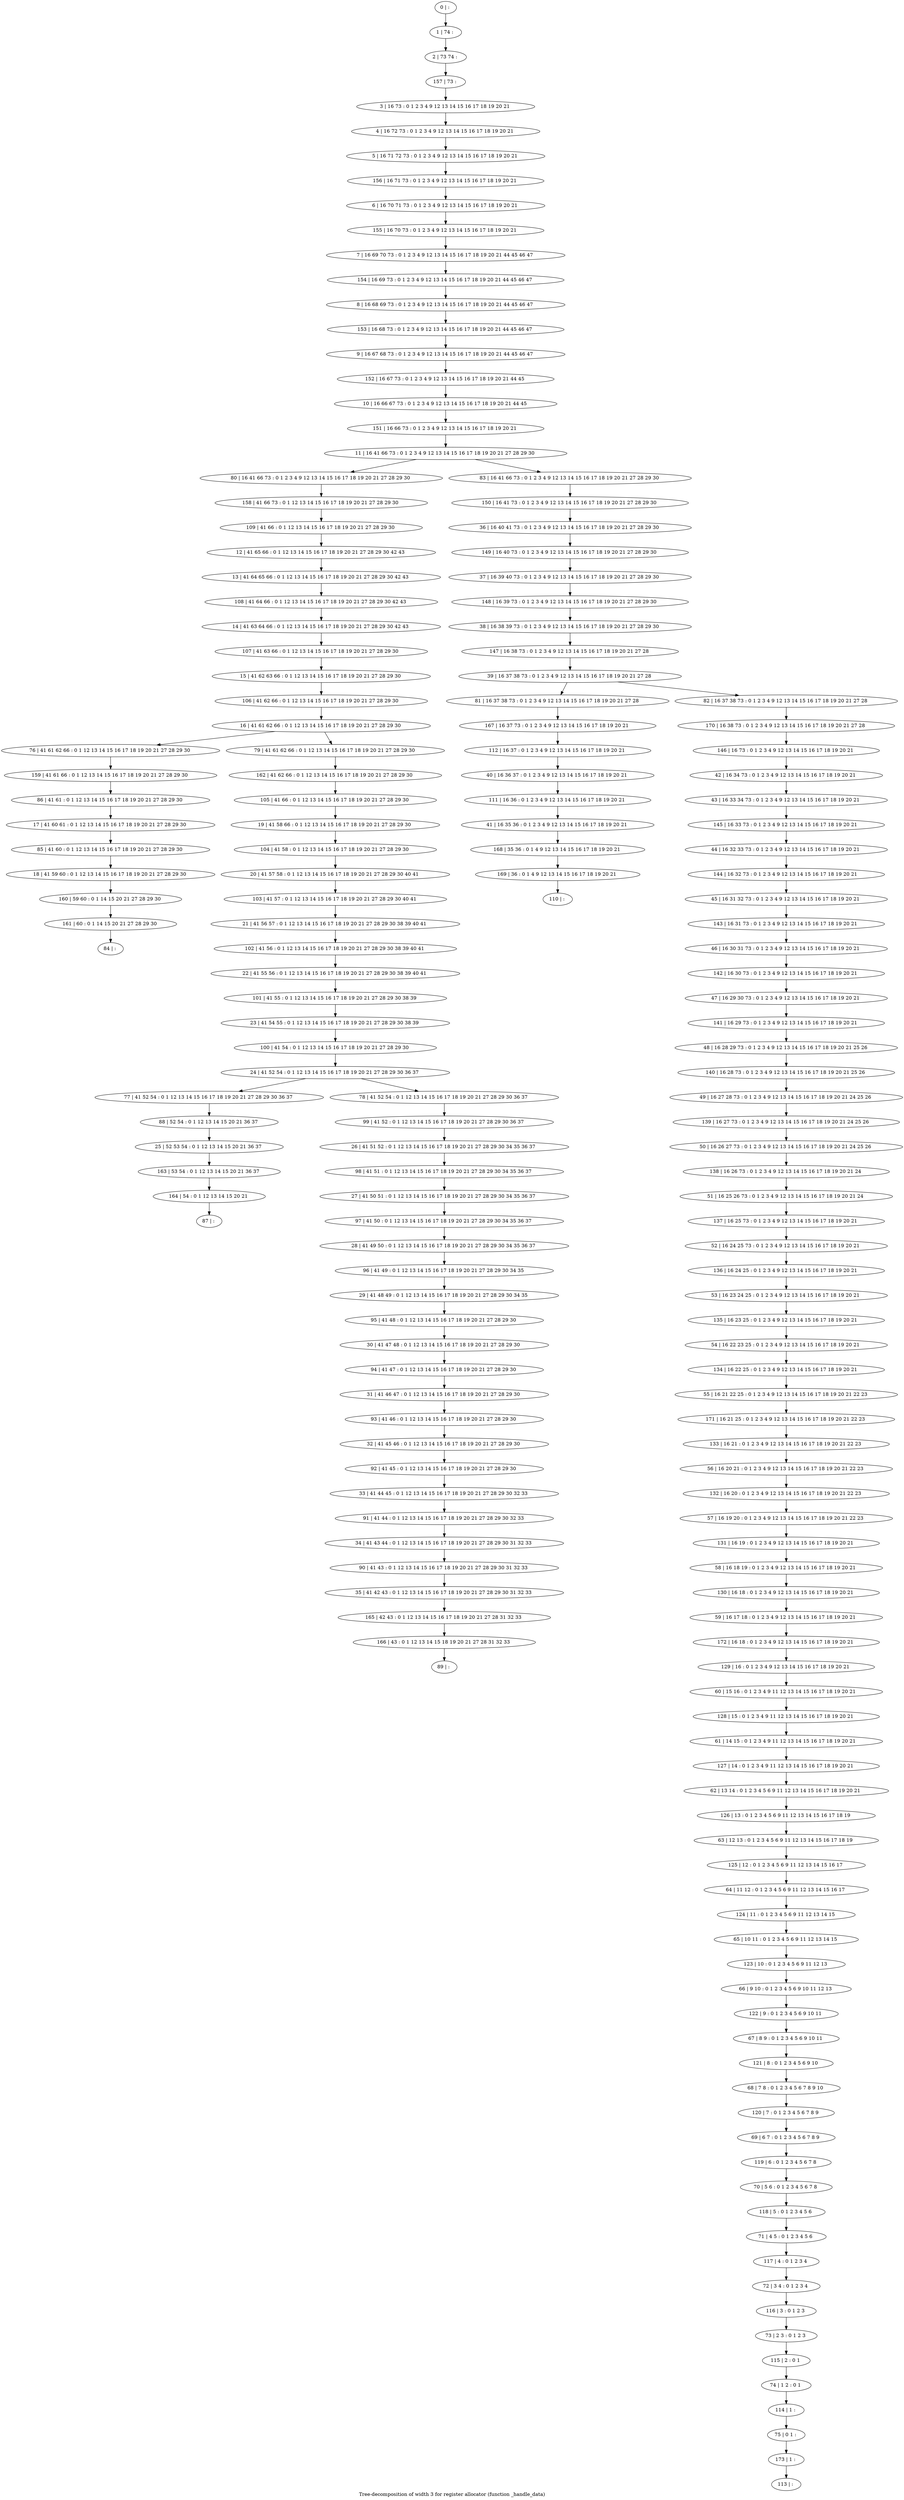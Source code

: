 digraph G {
graph [label="Tree-decomposition of width 3 for register allocator (function _handle_data)"]
0[label="0 | : "];
1[label="1 | 74 : "];
2[label="2 | 73 74 : "];
3[label="3 | 16 73 : 0 1 2 3 4 9 12 13 14 15 16 17 18 19 20 21 "];
4[label="4 | 16 72 73 : 0 1 2 3 4 9 12 13 14 15 16 17 18 19 20 21 "];
5[label="5 | 16 71 72 73 : 0 1 2 3 4 9 12 13 14 15 16 17 18 19 20 21 "];
6[label="6 | 16 70 71 73 : 0 1 2 3 4 9 12 13 14 15 16 17 18 19 20 21 "];
7[label="7 | 16 69 70 73 : 0 1 2 3 4 9 12 13 14 15 16 17 18 19 20 21 44 45 46 47 "];
8[label="8 | 16 68 69 73 : 0 1 2 3 4 9 12 13 14 15 16 17 18 19 20 21 44 45 46 47 "];
9[label="9 | 16 67 68 73 : 0 1 2 3 4 9 12 13 14 15 16 17 18 19 20 21 44 45 46 47 "];
10[label="10 | 16 66 67 73 : 0 1 2 3 4 9 12 13 14 15 16 17 18 19 20 21 44 45 "];
11[label="11 | 16 41 66 73 : 0 1 2 3 4 9 12 13 14 15 16 17 18 19 20 21 27 28 29 30 "];
12[label="12 | 41 65 66 : 0 1 12 13 14 15 16 17 18 19 20 21 27 28 29 30 42 43 "];
13[label="13 | 41 64 65 66 : 0 1 12 13 14 15 16 17 18 19 20 21 27 28 29 30 42 43 "];
14[label="14 | 41 63 64 66 : 0 1 12 13 14 15 16 17 18 19 20 21 27 28 29 30 42 43 "];
15[label="15 | 41 62 63 66 : 0 1 12 13 14 15 16 17 18 19 20 21 27 28 29 30 "];
16[label="16 | 41 61 62 66 : 0 1 12 13 14 15 16 17 18 19 20 21 27 28 29 30 "];
17[label="17 | 41 60 61 : 0 1 12 13 14 15 16 17 18 19 20 21 27 28 29 30 "];
18[label="18 | 41 59 60 : 0 1 12 13 14 15 16 17 18 19 20 21 27 28 29 30 "];
19[label="19 | 41 58 66 : 0 1 12 13 14 15 16 17 18 19 20 21 27 28 29 30 "];
20[label="20 | 41 57 58 : 0 1 12 13 14 15 16 17 18 19 20 21 27 28 29 30 40 41 "];
21[label="21 | 41 56 57 : 0 1 12 13 14 15 16 17 18 19 20 21 27 28 29 30 38 39 40 41 "];
22[label="22 | 41 55 56 : 0 1 12 13 14 15 16 17 18 19 20 21 27 28 29 30 38 39 40 41 "];
23[label="23 | 41 54 55 : 0 1 12 13 14 15 16 17 18 19 20 21 27 28 29 30 38 39 "];
24[label="24 | 41 52 54 : 0 1 12 13 14 15 16 17 18 19 20 21 27 28 29 30 36 37 "];
25[label="25 | 52 53 54 : 0 1 12 13 14 15 20 21 36 37 "];
26[label="26 | 41 51 52 : 0 1 12 13 14 15 16 17 18 19 20 21 27 28 29 30 34 35 36 37 "];
27[label="27 | 41 50 51 : 0 1 12 13 14 15 16 17 18 19 20 21 27 28 29 30 34 35 36 37 "];
28[label="28 | 41 49 50 : 0 1 12 13 14 15 16 17 18 19 20 21 27 28 29 30 34 35 36 37 "];
29[label="29 | 41 48 49 : 0 1 12 13 14 15 16 17 18 19 20 21 27 28 29 30 34 35 "];
30[label="30 | 41 47 48 : 0 1 12 13 14 15 16 17 18 19 20 21 27 28 29 30 "];
31[label="31 | 41 46 47 : 0 1 12 13 14 15 16 17 18 19 20 21 27 28 29 30 "];
32[label="32 | 41 45 46 : 0 1 12 13 14 15 16 17 18 19 20 21 27 28 29 30 "];
33[label="33 | 41 44 45 : 0 1 12 13 14 15 16 17 18 19 20 21 27 28 29 30 32 33 "];
34[label="34 | 41 43 44 : 0 1 12 13 14 15 16 17 18 19 20 21 27 28 29 30 31 32 33 "];
35[label="35 | 41 42 43 : 0 1 12 13 14 15 16 17 18 19 20 21 27 28 29 30 31 32 33 "];
36[label="36 | 16 40 41 73 : 0 1 2 3 4 9 12 13 14 15 16 17 18 19 20 21 27 28 29 30 "];
37[label="37 | 16 39 40 73 : 0 1 2 3 4 9 12 13 14 15 16 17 18 19 20 21 27 28 29 30 "];
38[label="38 | 16 38 39 73 : 0 1 2 3 4 9 12 13 14 15 16 17 18 19 20 21 27 28 29 30 "];
39[label="39 | 16 37 38 73 : 0 1 2 3 4 9 12 13 14 15 16 17 18 19 20 21 27 28 "];
40[label="40 | 16 36 37 : 0 1 2 3 4 9 12 13 14 15 16 17 18 19 20 21 "];
41[label="41 | 16 35 36 : 0 1 2 3 4 9 12 13 14 15 16 17 18 19 20 21 "];
42[label="42 | 16 34 73 : 0 1 2 3 4 9 12 13 14 15 16 17 18 19 20 21 "];
43[label="43 | 16 33 34 73 : 0 1 2 3 4 9 12 13 14 15 16 17 18 19 20 21 "];
44[label="44 | 16 32 33 73 : 0 1 2 3 4 9 12 13 14 15 16 17 18 19 20 21 "];
45[label="45 | 16 31 32 73 : 0 1 2 3 4 9 12 13 14 15 16 17 18 19 20 21 "];
46[label="46 | 16 30 31 73 : 0 1 2 3 4 9 12 13 14 15 16 17 18 19 20 21 "];
47[label="47 | 16 29 30 73 : 0 1 2 3 4 9 12 13 14 15 16 17 18 19 20 21 "];
48[label="48 | 16 28 29 73 : 0 1 2 3 4 9 12 13 14 15 16 17 18 19 20 21 25 26 "];
49[label="49 | 16 27 28 73 : 0 1 2 3 4 9 12 13 14 15 16 17 18 19 20 21 24 25 26 "];
50[label="50 | 16 26 27 73 : 0 1 2 3 4 9 12 13 14 15 16 17 18 19 20 21 24 25 26 "];
51[label="51 | 16 25 26 73 : 0 1 2 3 4 9 12 13 14 15 16 17 18 19 20 21 24 "];
52[label="52 | 16 24 25 73 : 0 1 2 3 4 9 12 13 14 15 16 17 18 19 20 21 "];
53[label="53 | 16 23 24 25 : 0 1 2 3 4 9 12 13 14 15 16 17 18 19 20 21 "];
54[label="54 | 16 22 23 25 : 0 1 2 3 4 9 12 13 14 15 16 17 18 19 20 21 "];
55[label="55 | 16 21 22 25 : 0 1 2 3 4 9 12 13 14 15 16 17 18 19 20 21 22 23 "];
56[label="56 | 16 20 21 : 0 1 2 3 4 9 12 13 14 15 16 17 18 19 20 21 22 23 "];
57[label="57 | 16 19 20 : 0 1 2 3 4 9 12 13 14 15 16 17 18 19 20 21 22 23 "];
58[label="58 | 16 18 19 : 0 1 2 3 4 9 12 13 14 15 16 17 18 19 20 21 "];
59[label="59 | 16 17 18 : 0 1 2 3 4 9 12 13 14 15 16 17 18 19 20 21 "];
60[label="60 | 15 16 : 0 1 2 3 4 9 11 12 13 14 15 16 17 18 19 20 21 "];
61[label="61 | 14 15 : 0 1 2 3 4 9 11 12 13 14 15 16 17 18 19 20 21 "];
62[label="62 | 13 14 : 0 1 2 3 4 5 6 9 11 12 13 14 15 16 17 18 19 20 21 "];
63[label="63 | 12 13 : 0 1 2 3 4 5 6 9 11 12 13 14 15 16 17 18 19 "];
64[label="64 | 11 12 : 0 1 2 3 4 5 6 9 11 12 13 14 15 16 17 "];
65[label="65 | 10 11 : 0 1 2 3 4 5 6 9 11 12 13 14 15 "];
66[label="66 | 9 10 : 0 1 2 3 4 5 6 9 10 11 12 13 "];
67[label="67 | 8 9 : 0 1 2 3 4 5 6 9 10 11 "];
68[label="68 | 7 8 : 0 1 2 3 4 5 6 7 8 9 10 "];
69[label="69 | 6 7 : 0 1 2 3 4 5 6 7 8 9 "];
70[label="70 | 5 6 : 0 1 2 3 4 5 6 7 8 "];
71[label="71 | 4 5 : 0 1 2 3 4 5 6 "];
72[label="72 | 3 4 : 0 1 2 3 4 "];
73[label="73 | 2 3 : 0 1 2 3 "];
74[label="74 | 1 2 : 0 1 "];
75[label="75 | 0 1 : "];
76[label="76 | 41 61 62 66 : 0 1 12 13 14 15 16 17 18 19 20 21 27 28 29 30 "];
77[label="77 | 41 52 54 : 0 1 12 13 14 15 16 17 18 19 20 21 27 28 29 30 36 37 "];
78[label="78 | 41 52 54 : 0 1 12 13 14 15 16 17 18 19 20 21 27 28 29 30 36 37 "];
79[label="79 | 41 61 62 66 : 0 1 12 13 14 15 16 17 18 19 20 21 27 28 29 30 "];
80[label="80 | 16 41 66 73 : 0 1 2 3 4 9 12 13 14 15 16 17 18 19 20 21 27 28 29 30 "];
81[label="81 | 16 37 38 73 : 0 1 2 3 4 9 12 13 14 15 16 17 18 19 20 21 27 28 "];
82[label="82 | 16 37 38 73 : 0 1 2 3 4 9 12 13 14 15 16 17 18 19 20 21 27 28 "];
83[label="83 | 16 41 66 73 : 0 1 2 3 4 9 12 13 14 15 16 17 18 19 20 21 27 28 29 30 "];
84[label="84 | : "];
85[label="85 | 41 60 : 0 1 12 13 14 15 16 17 18 19 20 21 27 28 29 30 "];
86[label="86 | 41 61 : 0 1 12 13 14 15 16 17 18 19 20 21 27 28 29 30 "];
87[label="87 | : "];
88[label="88 | 52 54 : 0 1 12 13 14 15 20 21 36 37 "];
89[label="89 | : "];
90[label="90 | 41 43 : 0 1 12 13 14 15 16 17 18 19 20 21 27 28 29 30 31 32 33 "];
91[label="91 | 41 44 : 0 1 12 13 14 15 16 17 18 19 20 21 27 28 29 30 32 33 "];
92[label="92 | 41 45 : 0 1 12 13 14 15 16 17 18 19 20 21 27 28 29 30 "];
93[label="93 | 41 46 : 0 1 12 13 14 15 16 17 18 19 20 21 27 28 29 30 "];
94[label="94 | 41 47 : 0 1 12 13 14 15 16 17 18 19 20 21 27 28 29 30 "];
95[label="95 | 41 48 : 0 1 12 13 14 15 16 17 18 19 20 21 27 28 29 30 "];
96[label="96 | 41 49 : 0 1 12 13 14 15 16 17 18 19 20 21 27 28 29 30 34 35 "];
97[label="97 | 41 50 : 0 1 12 13 14 15 16 17 18 19 20 21 27 28 29 30 34 35 36 37 "];
98[label="98 | 41 51 : 0 1 12 13 14 15 16 17 18 19 20 21 27 28 29 30 34 35 36 37 "];
99[label="99 | 41 52 : 0 1 12 13 14 15 16 17 18 19 20 21 27 28 29 30 36 37 "];
100[label="100 | 41 54 : 0 1 12 13 14 15 16 17 18 19 20 21 27 28 29 30 "];
101[label="101 | 41 55 : 0 1 12 13 14 15 16 17 18 19 20 21 27 28 29 30 38 39 "];
102[label="102 | 41 56 : 0 1 12 13 14 15 16 17 18 19 20 21 27 28 29 30 38 39 40 41 "];
103[label="103 | 41 57 : 0 1 12 13 14 15 16 17 18 19 20 21 27 28 29 30 40 41 "];
104[label="104 | 41 58 : 0 1 12 13 14 15 16 17 18 19 20 21 27 28 29 30 "];
105[label="105 | 41 66 : 0 1 12 13 14 15 16 17 18 19 20 21 27 28 29 30 "];
106[label="106 | 41 62 66 : 0 1 12 13 14 15 16 17 18 19 20 21 27 28 29 30 "];
107[label="107 | 41 63 66 : 0 1 12 13 14 15 16 17 18 19 20 21 27 28 29 30 "];
108[label="108 | 41 64 66 : 0 1 12 13 14 15 16 17 18 19 20 21 27 28 29 30 42 43 "];
109[label="109 | 41 66 : 0 1 12 13 14 15 16 17 18 19 20 21 27 28 29 30 "];
110[label="110 | : "];
111[label="111 | 16 36 : 0 1 2 3 4 9 12 13 14 15 16 17 18 19 20 21 "];
112[label="112 | 16 37 : 0 1 2 3 4 9 12 13 14 15 16 17 18 19 20 21 "];
113[label="113 | : "];
114[label="114 | 1 : "];
115[label="115 | 2 : 0 1 "];
116[label="116 | 3 : 0 1 2 3 "];
117[label="117 | 4 : 0 1 2 3 4 "];
118[label="118 | 5 : 0 1 2 3 4 5 6 "];
119[label="119 | 6 : 0 1 2 3 4 5 6 7 8 "];
120[label="120 | 7 : 0 1 2 3 4 5 6 7 8 9 "];
121[label="121 | 8 : 0 1 2 3 4 5 6 9 10 "];
122[label="122 | 9 : 0 1 2 3 4 5 6 9 10 11 "];
123[label="123 | 10 : 0 1 2 3 4 5 6 9 11 12 13 "];
124[label="124 | 11 : 0 1 2 3 4 5 6 9 11 12 13 14 15 "];
125[label="125 | 12 : 0 1 2 3 4 5 6 9 11 12 13 14 15 16 17 "];
126[label="126 | 13 : 0 1 2 3 4 5 6 9 11 12 13 14 15 16 17 18 19 "];
127[label="127 | 14 : 0 1 2 3 4 9 11 12 13 14 15 16 17 18 19 20 21 "];
128[label="128 | 15 : 0 1 2 3 4 9 11 12 13 14 15 16 17 18 19 20 21 "];
129[label="129 | 16 : 0 1 2 3 4 9 12 13 14 15 16 17 18 19 20 21 "];
130[label="130 | 16 18 : 0 1 2 3 4 9 12 13 14 15 16 17 18 19 20 21 "];
131[label="131 | 16 19 : 0 1 2 3 4 9 12 13 14 15 16 17 18 19 20 21 "];
132[label="132 | 16 20 : 0 1 2 3 4 9 12 13 14 15 16 17 18 19 20 21 22 23 "];
133[label="133 | 16 21 : 0 1 2 3 4 9 12 13 14 15 16 17 18 19 20 21 22 23 "];
134[label="134 | 16 22 25 : 0 1 2 3 4 9 12 13 14 15 16 17 18 19 20 21 "];
135[label="135 | 16 23 25 : 0 1 2 3 4 9 12 13 14 15 16 17 18 19 20 21 "];
136[label="136 | 16 24 25 : 0 1 2 3 4 9 12 13 14 15 16 17 18 19 20 21 "];
137[label="137 | 16 25 73 : 0 1 2 3 4 9 12 13 14 15 16 17 18 19 20 21 "];
138[label="138 | 16 26 73 : 0 1 2 3 4 9 12 13 14 15 16 17 18 19 20 21 24 "];
139[label="139 | 16 27 73 : 0 1 2 3 4 9 12 13 14 15 16 17 18 19 20 21 24 25 26 "];
140[label="140 | 16 28 73 : 0 1 2 3 4 9 12 13 14 15 16 17 18 19 20 21 25 26 "];
141[label="141 | 16 29 73 : 0 1 2 3 4 9 12 13 14 15 16 17 18 19 20 21 "];
142[label="142 | 16 30 73 : 0 1 2 3 4 9 12 13 14 15 16 17 18 19 20 21 "];
143[label="143 | 16 31 73 : 0 1 2 3 4 9 12 13 14 15 16 17 18 19 20 21 "];
144[label="144 | 16 32 73 : 0 1 2 3 4 9 12 13 14 15 16 17 18 19 20 21 "];
145[label="145 | 16 33 73 : 0 1 2 3 4 9 12 13 14 15 16 17 18 19 20 21 "];
146[label="146 | 16 73 : 0 1 2 3 4 9 12 13 14 15 16 17 18 19 20 21 "];
147[label="147 | 16 38 73 : 0 1 2 3 4 9 12 13 14 15 16 17 18 19 20 21 27 28 "];
148[label="148 | 16 39 73 : 0 1 2 3 4 9 12 13 14 15 16 17 18 19 20 21 27 28 29 30 "];
149[label="149 | 16 40 73 : 0 1 2 3 4 9 12 13 14 15 16 17 18 19 20 21 27 28 29 30 "];
150[label="150 | 16 41 73 : 0 1 2 3 4 9 12 13 14 15 16 17 18 19 20 21 27 28 29 30 "];
151[label="151 | 16 66 73 : 0 1 2 3 4 9 12 13 14 15 16 17 18 19 20 21 "];
152[label="152 | 16 67 73 : 0 1 2 3 4 9 12 13 14 15 16 17 18 19 20 21 44 45 "];
153[label="153 | 16 68 73 : 0 1 2 3 4 9 12 13 14 15 16 17 18 19 20 21 44 45 46 47 "];
154[label="154 | 16 69 73 : 0 1 2 3 4 9 12 13 14 15 16 17 18 19 20 21 44 45 46 47 "];
155[label="155 | 16 70 73 : 0 1 2 3 4 9 12 13 14 15 16 17 18 19 20 21 "];
156[label="156 | 16 71 73 : 0 1 2 3 4 9 12 13 14 15 16 17 18 19 20 21 "];
157[label="157 | 73 : "];
158[label="158 | 41 66 73 : 0 1 12 13 14 15 16 17 18 19 20 21 27 28 29 30 "];
159[label="159 | 41 61 66 : 0 1 12 13 14 15 16 17 18 19 20 21 27 28 29 30 "];
160[label="160 | 59 60 : 0 1 14 15 20 21 27 28 29 30 "];
161[label="161 | 60 : 0 1 14 15 20 21 27 28 29 30 "];
162[label="162 | 41 62 66 : 0 1 12 13 14 15 16 17 18 19 20 21 27 28 29 30 "];
163[label="163 | 53 54 : 0 1 12 13 14 15 20 21 36 37 "];
164[label="164 | 54 : 0 1 12 13 14 15 20 21 "];
165[label="165 | 42 43 : 0 1 12 13 14 15 16 17 18 19 20 21 27 28 31 32 33 "];
166[label="166 | 43 : 0 1 12 13 14 15 18 19 20 21 27 28 31 32 33 "];
167[label="167 | 16 37 73 : 0 1 2 3 4 9 12 13 14 15 16 17 18 19 20 21 "];
168[label="168 | 35 36 : 0 1 4 9 12 13 14 15 16 17 18 19 20 21 "];
169[label="169 | 36 : 0 1 4 9 12 13 14 15 16 17 18 19 20 21 "];
170[label="170 | 16 38 73 : 0 1 2 3 4 9 12 13 14 15 16 17 18 19 20 21 27 28 "];
171[label="171 | 16 21 25 : 0 1 2 3 4 9 12 13 14 15 16 17 18 19 20 21 22 23 "];
172[label="172 | 16 18 : 0 1 2 3 4 9 12 13 14 15 16 17 18 19 20 21 "];
173[label="173 | 1 : "];
0->1 ;
1->2 ;
3->4 ;
4->5 ;
12->13 ;
42->43 ;
16->76 ;
24->77 ;
24->78 ;
16->79 ;
11->80 ;
39->81 ;
39->82 ;
11->83 ;
85->18 ;
17->85 ;
86->17 ;
88->25 ;
77->88 ;
90->35 ;
34->90 ;
91->34 ;
33->91 ;
92->33 ;
32->92 ;
93->32 ;
31->93 ;
94->31 ;
30->94 ;
95->30 ;
29->95 ;
96->29 ;
28->96 ;
97->28 ;
27->97 ;
98->27 ;
26->98 ;
99->26 ;
78->99 ;
100->24 ;
23->100 ;
101->23 ;
22->101 ;
102->22 ;
21->102 ;
103->21 ;
20->103 ;
104->20 ;
19->104 ;
105->19 ;
106->16 ;
15->106 ;
107->15 ;
14->107 ;
108->14 ;
13->108 ;
109->12 ;
111->41 ;
40->111 ;
112->40 ;
114->75 ;
74->114 ;
115->74 ;
73->115 ;
116->73 ;
72->116 ;
117->72 ;
71->117 ;
118->71 ;
70->118 ;
119->70 ;
69->119 ;
120->69 ;
68->120 ;
121->68 ;
67->121 ;
122->67 ;
66->122 ;
123->66 ;
65->123 ;
124->65 ;
64->124 ;
125->64 ;
63->125 ;
126->63 ;
62->126 ;
127->62 ;
61->127 ;
128->61 ;
60->128 ;
129->60 ;
130->59 ;
58->130 ;
131->58 ;
57->131 ;
132->57 ;
56->132 ;
133->56 ;
134->55 ;
54->134 ;
135->54 ;
53->135 ;
136->53 ;
52->136 ;
137->52 ;
51->137 ;
138->51 ;
50->138 ;
139->50 ;
49->139 ;
140->49 ;
48->140 ;
141->48 ;
47->141 ;
142->47 ;
46->142 ;
143->46 ;
45->143 ;
144->45 ;
44->144 ;
145->44 ;
43->145 ;
146->42 ;
147->39 ;
38->147 ;
148->38 ;
37->148 ;
149->37 ;
36->149 ;
150->36 ;
83->150 ;
151->11 ;
10->151 ;
152->10 ;
9->152 ;
153->9 ;
8->153 ;
154->8 ;
7->154 ;
155->7 ;
6->155 ;
156->6 ;
5->156 ;
157->3 ;
2->157 ;
158->109 ;
80->158 ;
159->86 ;
76->159 ;
18->160 ;
161->84 ;
160->161 ;
162->105 ;
79->162 ;
25->163 ;
164->87 ;
163->164 ;
35->165 ;
166->89 ;
165->166 ;
167->112 ;
81->167 ;
41->168 ;
169->110 ;
168->169 ;
170->146 ;
82->170 ;
171->133 ;
55->171 ;
172->129 ;
59->172 ;
173->113 ;
75->173 ;
}
